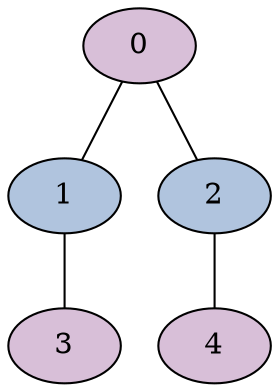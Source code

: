 graph G {
    3 [style=filled, fillcolor=thistle];
    4 [style=filled, fillcolor=thistle];
    0 [style=filled, fillcolor=thistle];
    1 [style=filled, fillcolor=lightsteelblue];
    2 [style=filled, fillcolor=lightsteelblue];
    2 -- 4;
    1 -- 3;
    0 -- 1;
    0 -- 2;
}
